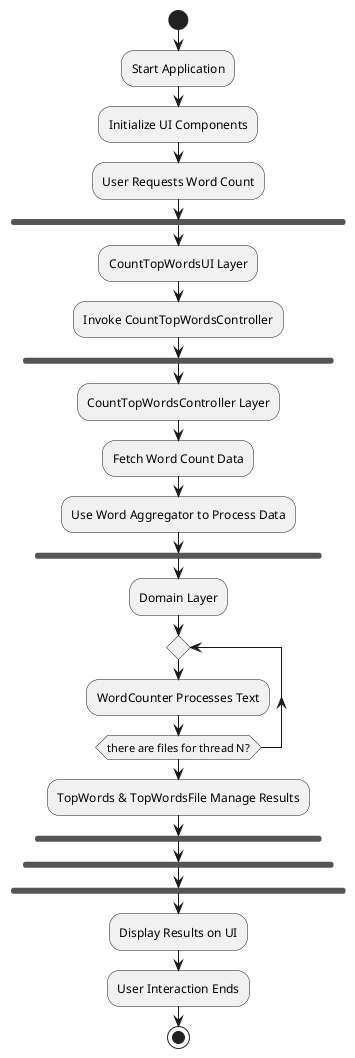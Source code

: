 @startuml

start
:Start Application;

:Initialize UI Components;
:User Requests Word Count;

fork;
    :CountTopWordsUI Layer;
    :Invoke CountTopWordsController;
    fork
        :CountTopWordsController Layer;
        :Fetch Word Count Data;
        :Use Word Aggregator to Process Data;
        fork
            :Domain Layer;
            repeat
            :WordCounter Processes Text;
            repeat while (there are files for thread N?)
            :TopWords & TopWordsFile Manage Results;
        end fork
    end fork
end fork

:Display Results on UI;
:User Interaction Ends;

stop

@enduml
